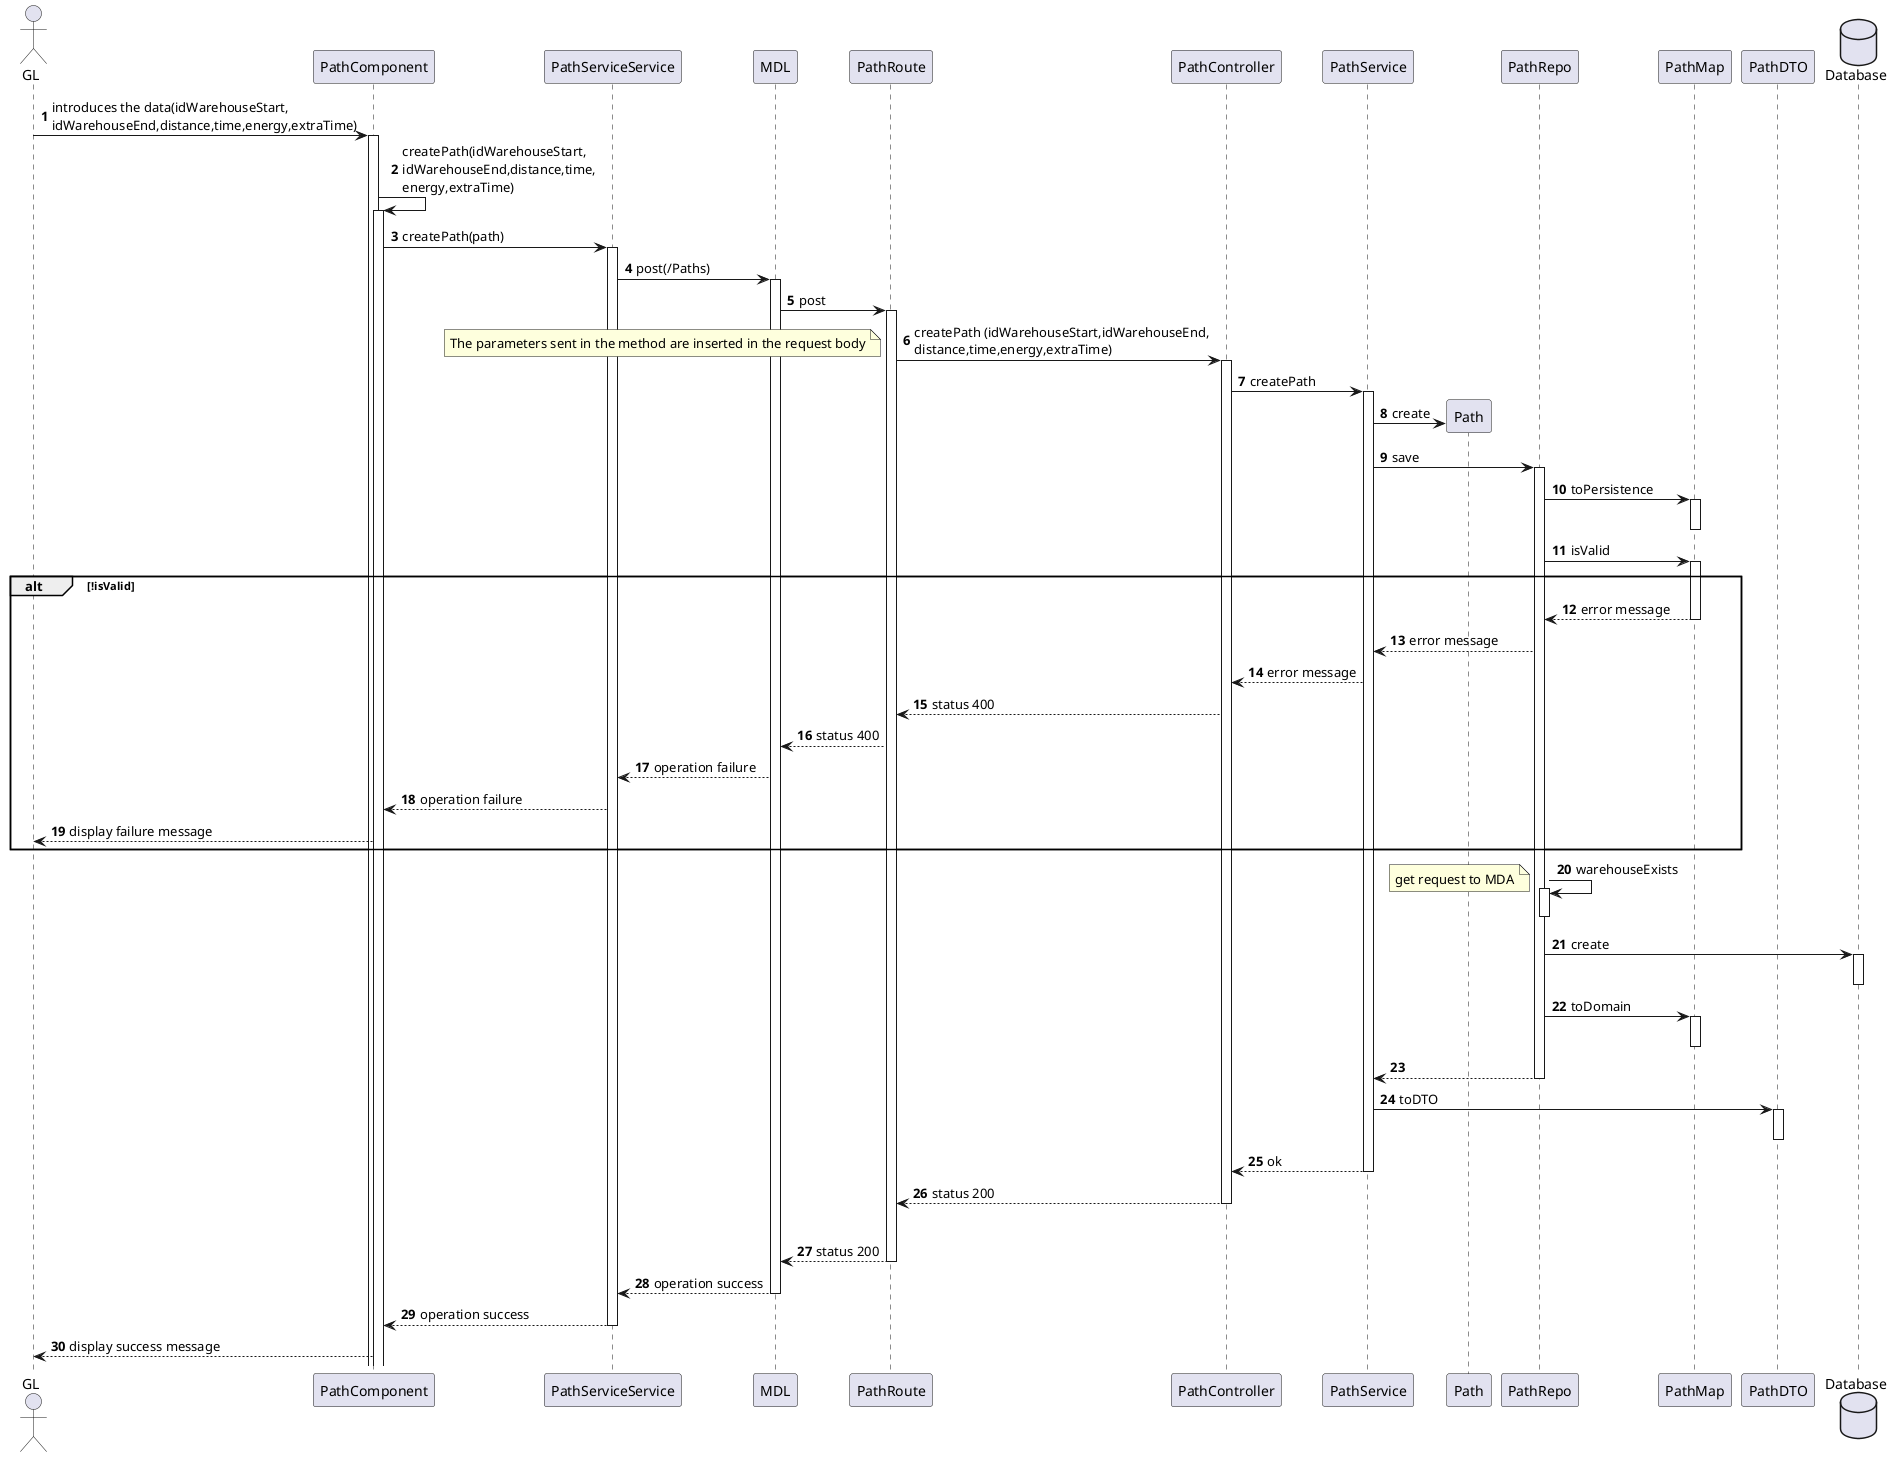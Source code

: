 @startuml

autonumber
actor "GL" as GL
participant "PathComponent" as COMP
participant "PathServiceService" as SS
participant "MDL" as MDL
participant "PathRoute" as ROUTE
participant "PathController" as CTR
participant "PathService" as SERVICE
participant "Path" as Path
participant "PathRepo" as REPO
participant "PathMap" as MAP
participant "PathDTO" as DTO
database "Database" as DB

GL-> COMP : introduces the data(idWarehouseStart,\nidWarehouseEnd,distance,time,energy,extraTime)
activate COMP
COMP -> COMP : createPath(idWarehouseStart,\nidWarehouseEnd,distance,time,\nenergy,extraTime)
activate COMP
COMP -> SS : createPath(path)
activate SS
SS -> MDL: post(/Paths)
activate MDL
MDL -> ROUTE : post
activate ROUTE
ROUTE -> CTR : createPath (idWarehouseStart,idWarehouseEnd,\ndistance,time,energy,extraTime)
activate CTR
note left
  The parameters sent in the method are inserted in the request body
end note
CTR -> SERVICE : createPath
activate SERVICE
SERVICE -> Path** : create
SERVICE -> REPO : save
activate REPO
REPO -> MAP : toPersistence
activate MAP
deactivate MAP
REPO -> MAP : isValid
activate MAP
alt !isValid
MAP --> REPO: error message
deactivate MAP
SERVICE <--REPO : error message
CTR <-- SERVICE : error message
ROUTE <-- CTR : status 400
MDL <-- ROUTE : status 400
SS <-- MDL : operation failure
COMP <-- SS : operation failure
GL<-- COMP : display failure message
end
REPO -> REPO : warehouseExists
note left
  get request to MDA
end note
activate REPO
deactivate REPO
REPO -> DB : create
activate DB
deactivate DB
REPO -> MAP : toDomain
activate MAP
deactivate MAP
REPO --> SERVICE
deactivate REPO
SERVICE -> DTO : toDTO
activate DTO
deactivate DTO
SERVICE --> CTR : ok
deactivate SERVICE
CTR --> ROUTE : status 200
deactivate CTR
alt success
ROUTE --> MDL : status 200
deactivate ROUTE
MDL --> SS : operation success
deactivate MDL
COMP <-- SS : operation success
deactivate SS
deactivate MDL
GL<-- COMP : display success message

@enduml